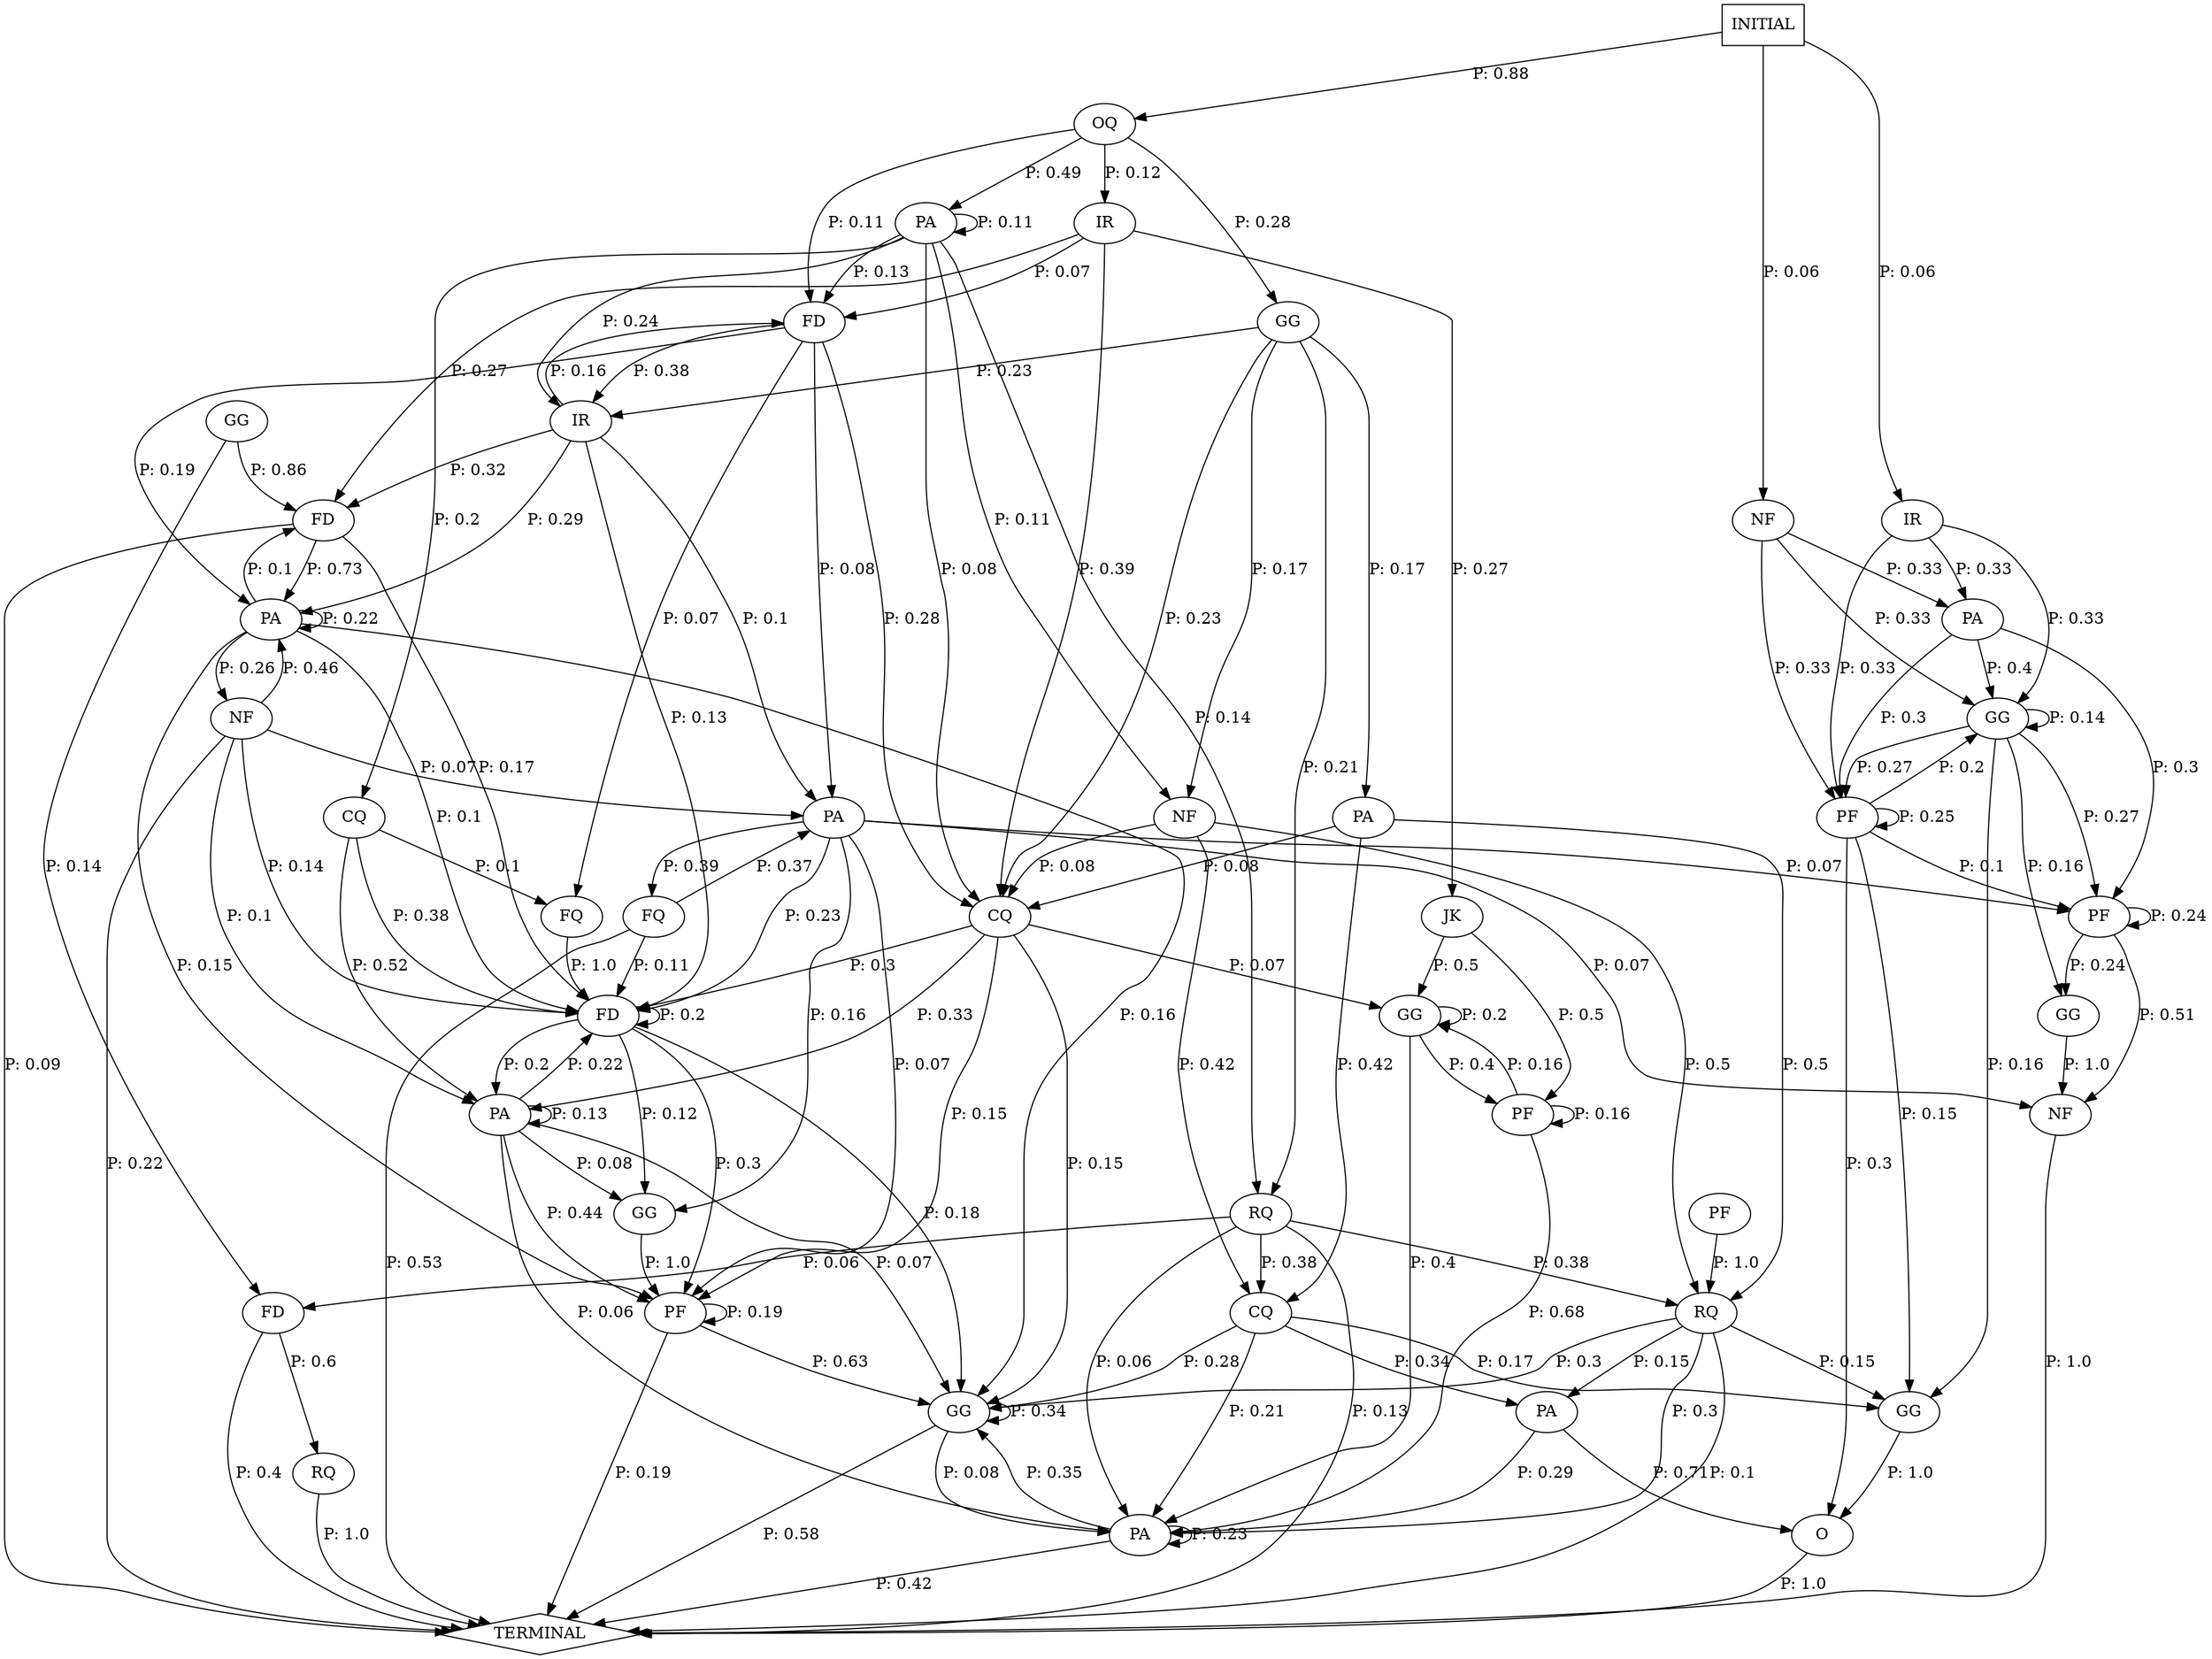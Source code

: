 digraph "G" {
0 [label="CQ"];
1 [label="CQ"];
2 [label="CQ"];
3 [label="FD"];
4 [label="FD"];
5 [label="FD"];
6 [label="FD"];
7 [label="FQ"];
8 [label="FQ"];
9 [label="GG"];
10 [label="GG"];
11 [label="GG"];
12 [label="GG"];
13 [label="GG"];
14 [label="GG"];
15 [label="GG"];
16 [label="GG"];
17 [label="IR"];
18 [label="IR"];
19 [label="IR"];
20 [label="JK"];
21 [label="NF"];
22 [label="NF"];
23 [label="NF"];
24 [label="NF"];
25 [label="O"];
26 [label="OQ"];
27 [label="PA"];
28 [label="PA"];
29 [label="PA"];
30 [label="PA"];
31 [label="PA"];
32 [label="PA"];
33 [label="PA"];
34 [label="PA"];
35 [label="PF"];
36 [label="PF"];
37 [label="PF"];
38 [label="PF"];
39 [label="PF"];
40 [label="RQ"];
41 [label="RQ"];
42 [label="RQ"];
43 [label="TERMINAL", shape=diamond];
44 [label="INITIAL", shape=box];
0 -> 10  [label="P: 0.17"];
0 -> 14  [label="P: 0.28"];
0 -> 30  [label="P: 0.21"];
0 -> 27  [label="P: 0.34"];
1 -> 6  [label="P: 0.38"];
1 -> 7  [label="P: 0.1"];
1 -> 31  [label="P: 0.52"];
2 -> 6  [label="P: 0.3"];
2 -> 13  [label="P: 0.07"];
2 -> 14  [label="P: 0.15"];
2 -> 31  [label="P: 0.33"];
2 -> 37  [label="P: 0.15"];
3 -> 40  [label="P: 0.6"];
3 -> 43  [label="P: 0.4"];
4 -> 6  [label="P: 0.17"];
4 -> 33  [label="P: 0.73"];
4 -> 43  [label="P: 0.09"];
5 -> 2  [label="P: 0.28"];
5 -> 7  [label="P: 0.07"];
5 -> 19  [label="P: 0.38"];
5 -> 32  [label="P: 0.08"];
5 -> 33  [label="P: 0.19"];
6 -> 6  [label="P: 0.2"];
6 -> 11  [label="P: 0.12"];
6 -> 14  [label="P: 0.18"];
6 -> 31  [label="P: 0.2"];
6 -> 37  [label="P: 0.3"];
7 -> 6  [label="P: 1.0"];
8 -> 6  [label="P: 0.11"];
8 -> 32  [label="P: 0.37"];
8 -> 43  [label="P: 0.53"];
9 -> 21  [label="P: 1.0"];
10 -> 25  [label="P: 1.0"];
11 -> 37  [label="P: 1.0"];
12 -> 3  [label="P: 0.14"];
12 -> 4  [label="P: 0.86"];
13 -> 13  [label="P: 0.2"];
13 -> 30  [label="P: 0.4"];
13 -> 36  [label="P: 0.4"];
14 -> 14  [label="P: 0.34"];
14 -> 30  [label="P: 0.08"];
14 -> 43  [label="P: 0.58"];
15 -> 15  [label="P: 0.14"];
15 -> 10  [label="P: 0.16"];
15 -> 9  [label="P: 0.16"];
15 -> 38  [label="P: 0.27"];
15 -> 39  [label="P: 0.27"];
16 -> 2  [label="P: 0.23"];
16 -> 19  [label="P: 0.23"];
16 -> 22  [label="P: 0.17"];
16 -> 28  [label="P: 0.17"];
16 -> 41  [label="P: 0.21"];
17 -> 15  [label="P: 0.33"];
17 -> 29  [label="P: 0.33"];
17 -> 39  [label="P: 0.33"];
18 -> 2  [label="P: 0.39"];
18 -> 5  [label="P: 0.07"];
18 -> 4  [label="P: 0.27"];
18 -> 20  [label="P: 0.27"];
19 -> 6  [label="P: 0.13"];
19 -> 5  [label="P: 0.16"];
19 -> 4  [label="P: 0.32"];
19 -> 32  [label="P: 0.1"];
19 -> 33  [label="P: 0.29"];
20 -> 13  [label="P: 0.5"];
20 -> 36  [label="P: 0.5"];
21 -> 43  [label="P: 1.0"];
22 -> 2  [label="P: 0.08"];
22 -> 0  [label="P: 0.42"];
22 -> 42  [label="P: 0.5"];
23 -> 15  [label="P: 0.33"];
23 -> 29  [label="P: 0.33"];
23 -> 39  [label="P: 0.33"];
24 -> 6  [label="P: 0.14"];
24 -> 32  [label="P: 0.07"];
24 -> 31  [label="P: 0.1"];
24 -> 33  [label="P: 0.46"];
24 -> 43  [label="P: 0.22"];
25 -> 43  [label="P: 1.0"];
26 -> 5  [label="P: 0.11"];
26 -> 16  [label="P: 0.28"];
26 -> 18  [label="P: 0.12"];
26 -> 34  [label="P: 0.49"];
27 -> 25  [label="P: 0.71"];
27 -> 30  [label="P: 0.29"];
28 -> 2  [label="P: 0.08"];
28 -> 0  [label="P: 0.42"];
28 -> 42  [label="P: 0.5"];
29 -> 15  [label="P: 0.4"];
29 -> 38  [label="P: 0.3"];
29 -> 39  [label="P: 0.3"];
30 -> 14  [label="P: 0.35"];
30 -> 30  [label="P: 0.23"];
30 -> 43  [label="P: 0.42"];
31 -> 6  [label="P: 0.22"];
31 -> 14  [label="P: 0.07"];
31 -> 11  [label="P: 0.08"];
31 -> 30  [label="P: 0.06"];
31 -> 31  [label="P: 0.13"];
31 -> 37  [label="P: 0.44"];
32 -> 6  [label="P: 0.23"];
32 -> 8  [label="P: 0.39"];
32 -> 11  [label="P: 0.16"];
32 -> 21  [label="P: 0.07"];
32 -> 38  [label="P: 0.07"];
32 -> 37  [label="P: 0.07"];
33 -> 4  [label="P: 0.1"];
33 -> 6  [label="P: 0.1"];
33 -> 14  [label="P: 0.16"];
33 -> 24  [label="P: 0.26"];
33 -> 33  [label="P: 0.22"];
33 -> 37  [label="P: 0.15"];
34 -> 2  [label="P: 0.08"];
34 -> 1  [label="P: 0.2"];
34 -> 5  [label="P: 0.13"];
34 -> 19  [label="P: 0.24"];
34 -> 22  [label="P: 0.11"];
34 -> 34  [label="P: 0.11"];
34 -> 41  [label="P: 0.14"];
35 -> 42  [label="P: 1.0"];
36 -> 13  [label="P: 0.16"];
36 -> 30  [label="P: 0.68"];
36 -> 36  [label="P: 0.16"];
37 -> 14  [label="P: 0.63"];
37 -> 37  [label="P: 0.19"];
37 -> 43  [label="P: 0.19"];
38 -> 9  [label="P: 0.24"];
38 -> 21  [label="P: 0.51"];
38 -> 38  [label="P: 0.24"];
39 -> 10  [label="P: 0.15"];
39 -> 15  [label="P: 0.2"];
39 -> 25  [label="P: 0.3"];
39 -> 38  [label="P: 0.1"];
39 -> 39  [label="P: 0.25"];
40 -> 43  [label="P: 1.0"];
41 -> 0  [label="P: 0.38"];
41 -> 3  [label="P: 0.06"];
41 -> 30  [label="P: 0.06"];
41 -> 42  [label="P: 0.38"];
41 -> 43  [label="P: 0.13"];
42 -> 10  [label="P: 0.15"];
42 -> 14  [label="P: 0.3"];
42 -> 27  [label="P: 0.15"];
42 -> 30  [label="P: 0.3"];
42 -> 43  [label="P: 0.1"];
44 -> 17  [label="P: 0.06"];
44 -> 23  [label="P: 0.06"];
44 -> 26  [label="P: 0.88"];
}
